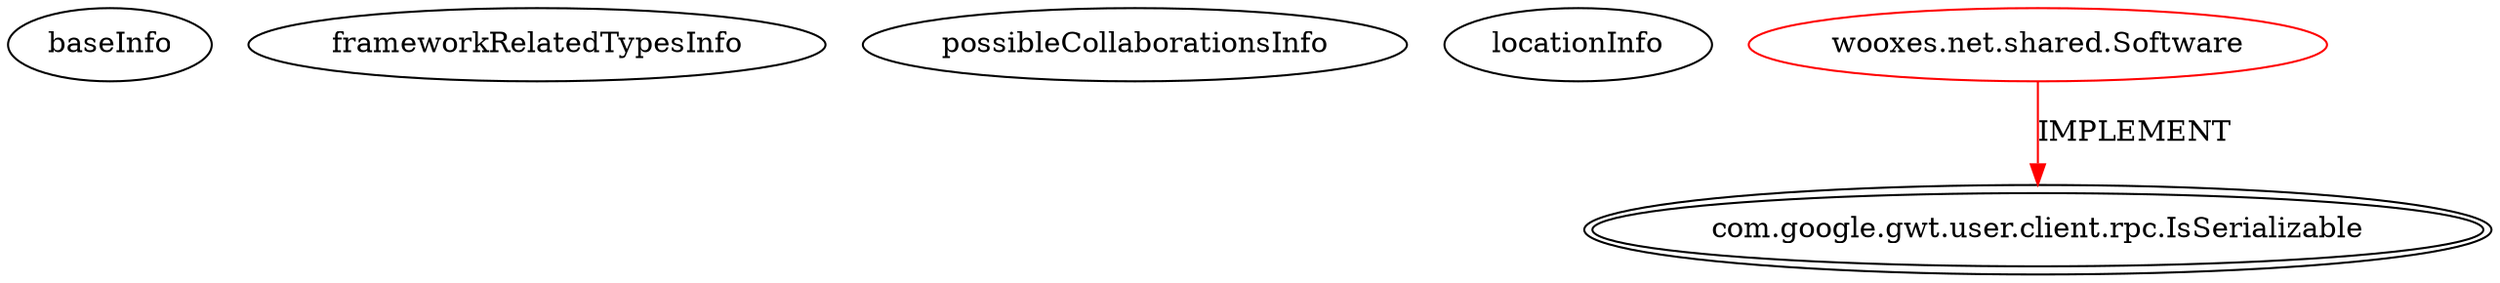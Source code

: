 digraph {
baseInfo[graphId=4666,category="extension_graph",isAnonymous=false,possibleRelation=false]
frameworkRelatedTypesInfo[0="com.google.gwt.user.client.rpc.IsSerializable"]
possibleCollaborationsInfo[]
locationInfo[projectName="woox-serverapp",filePath="/woox-serverapp/serverapp-master/src/wooxes/net/shared/Software.java",contextSignature="Software",graphId="4666"]
0[label="wooxes.net.shared.Software",vertexType="ROOT_CLIENT_CLASS_DECLARATION",isFrameworkType=false,color=red]
1[label="com.google.gwt.user.client.rpc.IsSerializable",vertexType="FRAMEWORK_INTERFACE_TYPE",isFrameworkType=true,peripheries=2]
0->1[label="IMPLEMENT",color=red]
}

